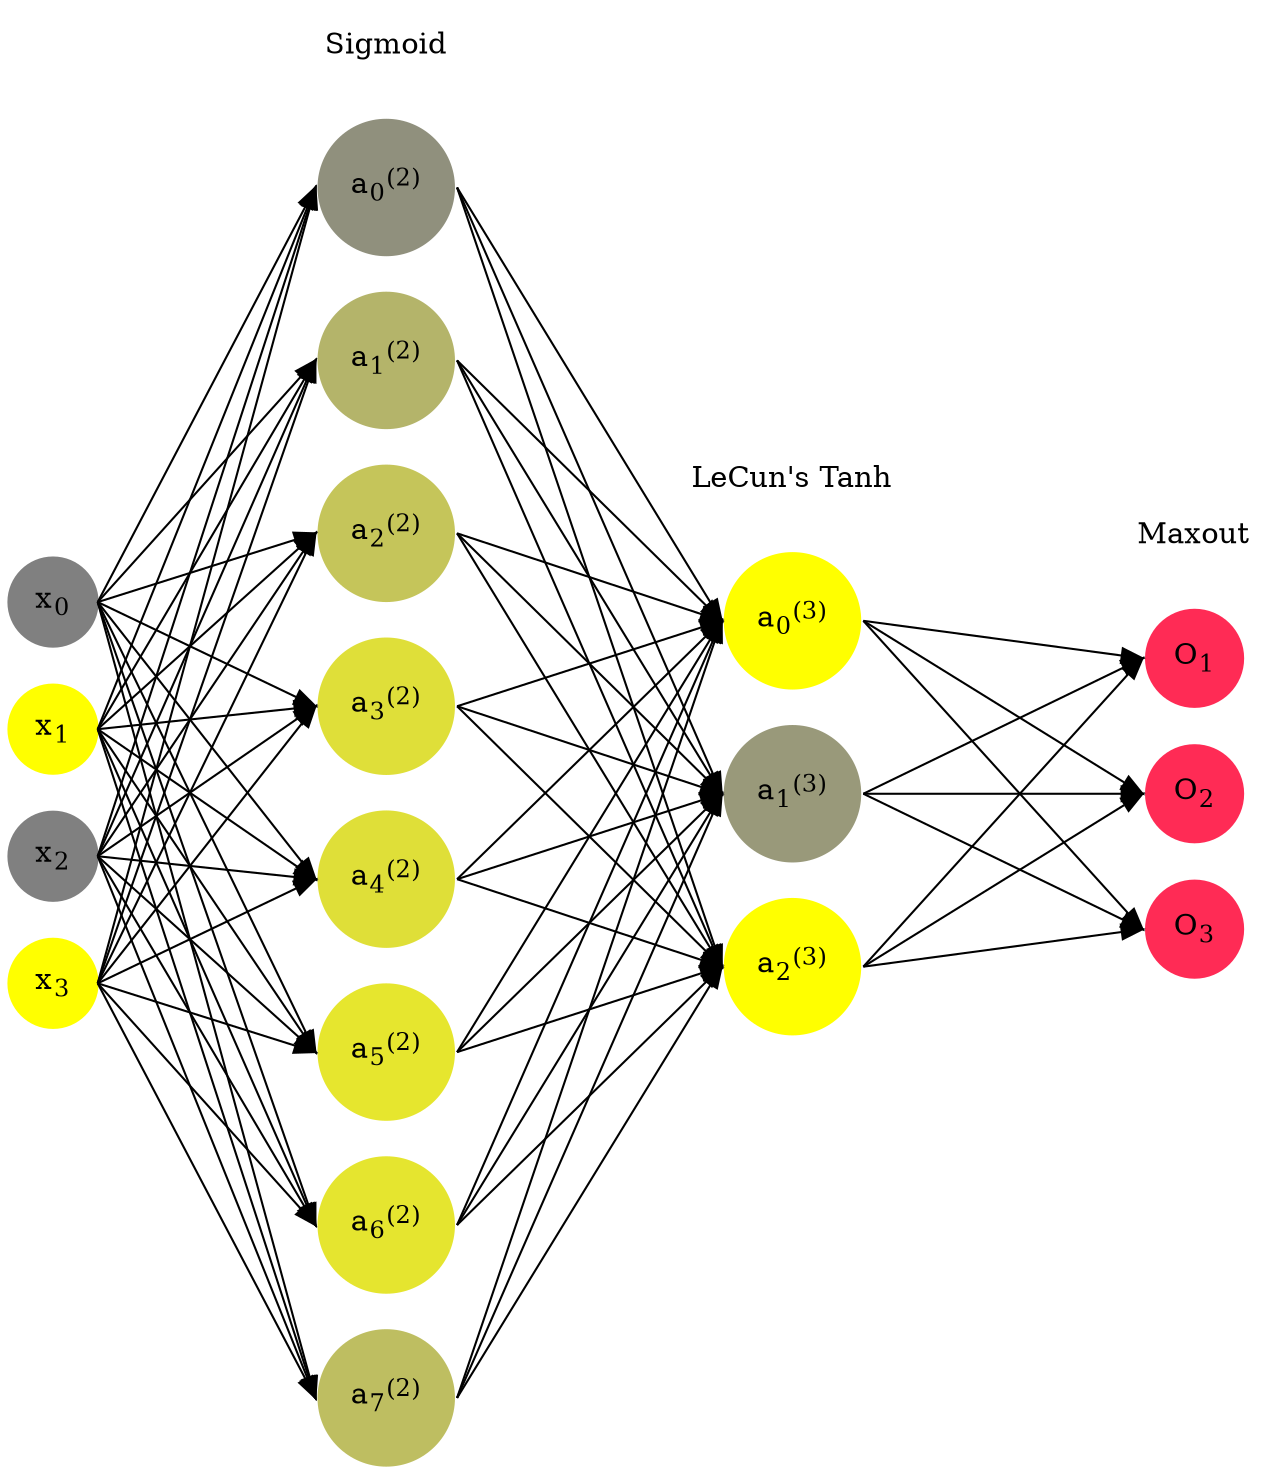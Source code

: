 digraph G {
	rankdir = LR;
	splines=false;
	edge[style=invis];
	ranksep= 1.4;
	{
	node [shape=circle, color="0.1667, 0.0, 0.5", style=filled, fillcolor="0.1667, 0.0, 0.5"];
	x0 [label=<x<sub>0</sub>>];
	}
	{
	node [shape=circle, color="0.1667, 1.0, 1.0", style=filled, fillcolor="0.1667, 1.0, 1.0"];
	x1 [label=<x<sub>1</sub>>];
	}
	{
	node [shape=circle, color="0.1667, 0.0, 0.5", style=filled, fillcolor="0.1667, 0.0, 0.5"];
	x2 [label=<x<sub>2</sub>>];
	}
	{
	node [shape=circle, color="0.1667, 1.0, 1.0", style=filled, fillcolor="0.1667, 1.0, 1.0"];
	x3 [label=<x<sub>3</sub>>];
	}
	{
	node [shape=circle, color="0.1667, 0.128319, 0.564159", style=filled, fillcolor="0.1667, 0.128319, 0.564159"];
	a02 [label=<a<sub>0</sub><sup>(2)</sup>>];
	}
	{
	node [shape=circle, color="0.1667, 0.411875, 0.705938", style=filled, fillcolor="0.1667, 0.411875, 0.705938"];
	a12 [label=<a<sub>1</sub><sup>(2)</sup>>];
	}
	{
	node [shape=circle, color="0.1667, 0.541930, 0.770965", style=filled, fillcolor="0.1667, 0.541930, 0.770965"];
	a22 [label=<a<sub>2</sub><sup>(2)</sup>>];
	}
	{
	node [shape=circle, color="0.1667, 0.743227, 0.871613", style=filled, fillcolor="0.1667, 0.743227, 0.871613"];
	a32 [label=<a<sub>3</sub><sup>(2)</sup>>];
	}
	{
	node [shape=circle, color="0.1667, 0.748812, 0.874406", style=filled, fillcolor="0.1667, 0.748812, 0.874406"];
	a42 [label=<a<sub>4</sub><sup>(2)</sup>>];
	}
	{
	node [shape=circle, color="0.1667, 0.799891, 0.899945", style=filled, fillcolor="0.1667, 0.799891, 0.899945"];
	a52 [label=<a<sub>5</sub><sup>(2)</sup>>];
	}
	{
	node [shape=circle, color="0.1667, 0.790700, 0.895350", style=filled, fillcolor="0.1667, 0.790700, 0.895350"];
	a62 [label=<a<sub>6</sub><sup>(2)</sup>>];
	}
	{
	node [shape=circle, color="0.1667, 0.488270, 0.744135", style=filled, fillcolor="0.1667, 0.488270, 0.744135"];
	a72 [label=<a<sub>7</sub><sup>(2)</sup>>];
	}
	{
	node [shape=circle, color="0.1667, 1.665671, 1.332836", style=filled, fillcolor="0.1667, 1.665671, 1.332836"];
	a03 [label=<a<sub>0</sub><sup>(3)</sup>>];
	}
	{
	node [shape=circle, color="0.1667, 0.199850, 0.599925", style=filled, fillcolor="0.1667, 0.199850, 0.599925"];
	a13 [label=<a<sub>1</sub><sup>(3)</sup>>];
	}
	{
	node [shape=circle, color="0.1667, 1.712166, 1.356083", style=filled, fillcolor="0.1667, 1.712166, 1.356083"];
	a23 [label=<a<sub>2</sub><sup>(3)</sup>>];
	}
	{
	node [shape=circle, color="0.9667, 0.83, 1.0", style=filled, fillcolor="0.9667, 0.83, 1.0"];
	O1 [label=<O<sub>1</sub>>];
	}
	{
	node [shape=circle, color="0.9667, 0.83, 1.0", style=filled, fillcolor="0.9667, 0.83, 1.0"];
	O2 [label=<O<sub>2</sub>>];
	}
	{
	node [shape=circle, color="0.9667, 0.83, 1.0", style=filled, fillcolor="0.9667, 0.83, 1.0"];
	O3 [label=<O<sub>3</sub>>];
	}
	{
	rank=same;
	x0->x1->x2->x3;
	}
	{
	rank=same;
	a02->a12->a22->a32->a42->a52->a62->a72;
	}
	{
	rank=same;
	a03->a13->a23;
	}
	{
	rank=same;
	O1->O2->O3;
	}
	l1 [shape=plaintext,label="Sigmoid"];
	l1->a02;
	{rank=same; l1;a02};
	l2 [shape=plaintext,label="LeCun's Tanh"];
	l2->a03;
	{rank=same; l2;a03};
	l3 [shape=plaintext,label="Maxout"];
	l3->O1;
	{rank=same; l3;O1};
edge[style=solid, tailport=e, headport=w];
	{x0;x1;x2;x3} -> {a02;a12;a22;a32;a42;a52;a62;a72};
	{a02;a12;a22;a32;a42;a52;a62;a72} -> {a03;a13;a23};
	{a03;a13;a23} -> {O1,O2,O3};
}